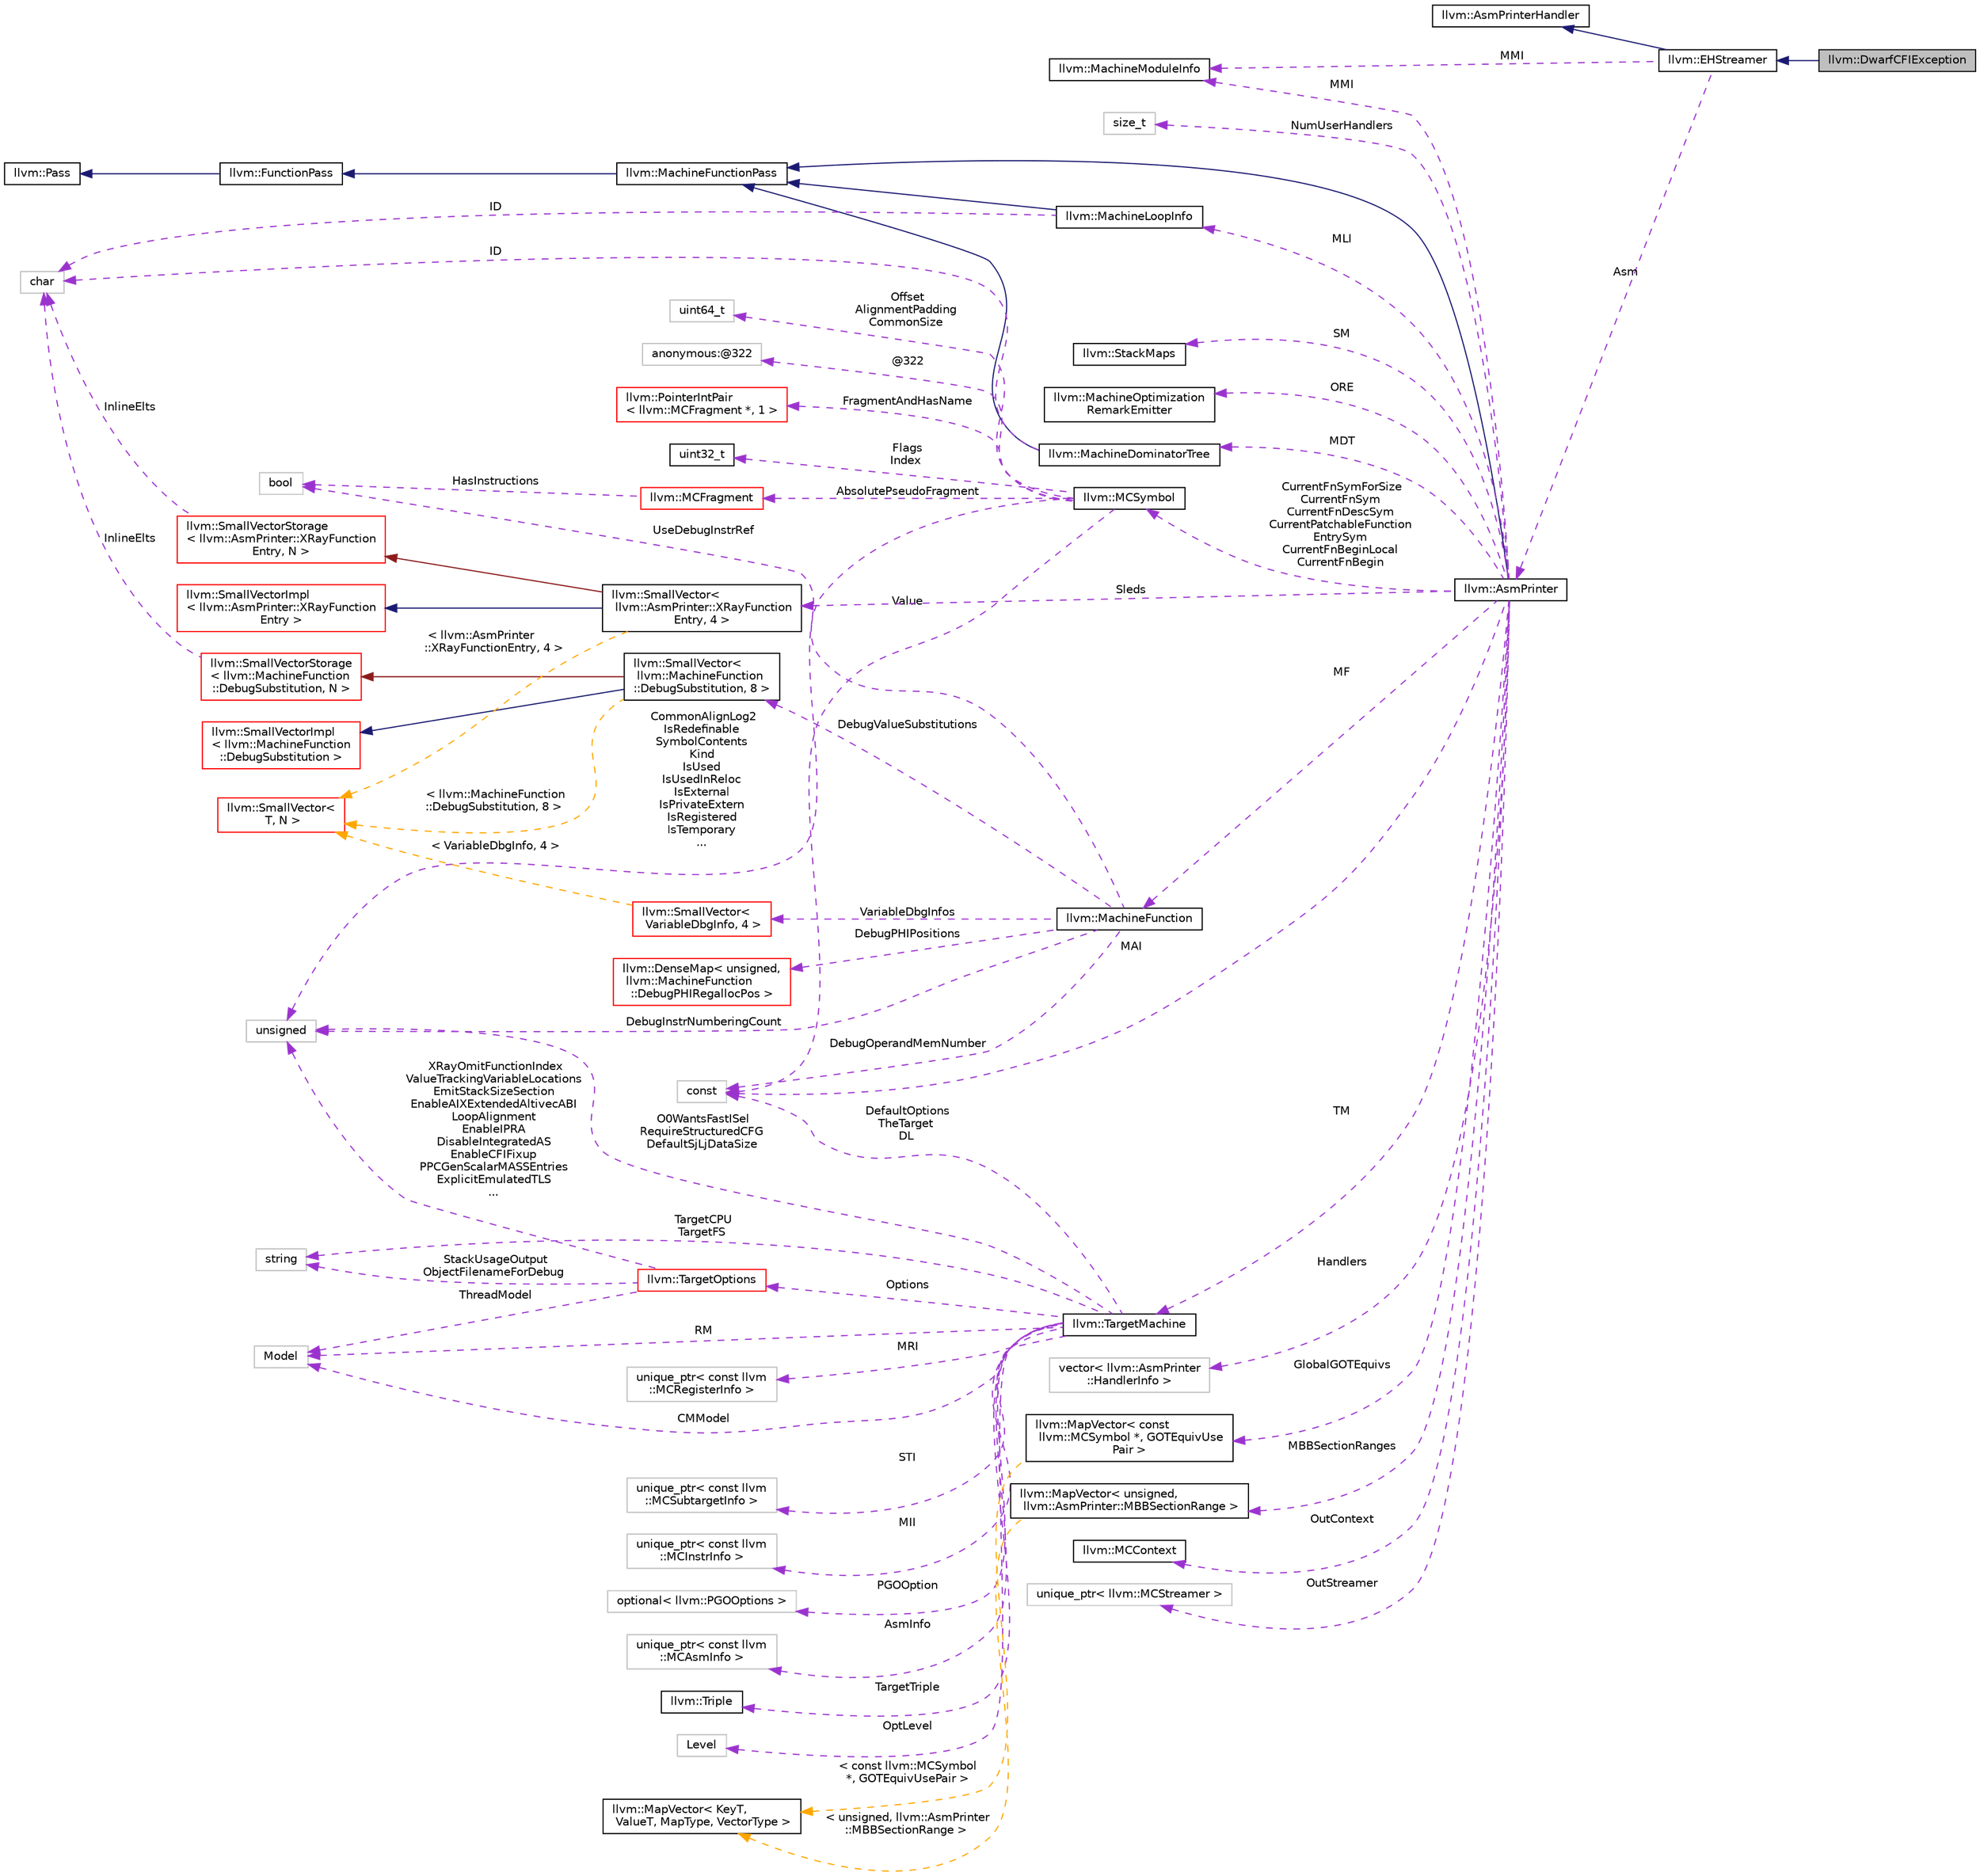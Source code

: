 digraph "llvm::DwarfCFIException"
{
 // LATEX_PDF_SIZE
  bgcolor="transparent";
  edge [fontname="Helvetica",fontsize="10",labelfontname="Helvetica",labelfontsize="10"];
  node [fontname="Helvetica",fontsize="10",shape=record];
  rankdir="LR";
  Node1 [label="llvm::DwarfCFIException",height=0.2,width=0.4,color="black", fillcolor="grey75", style="filled", fontcolor="black",tooltip=" "];
  Node2 -> Node1 [dir="back",color="midnightblue",fontsize="10",style="solid",fontname="Helvetica"];
  Node2 [label="llvm::EHStreamer",height=0.2,width=0.4,color="black",URL="$classllvm_1_1EHStreamer.html",tooltip="Emits exception handling directives."];
  Node3 -> Node2 [dir="back",color="midnightblue",fontsize="10",style="solid",fontname="Helvetica"];
  Node3 [label="llvm::AsmPrinterHandler",height=0.2,width=0.4,color="black",URL="$classllvm_1_1AsmPrinterHandler.html",tooltip="Collects and handles AsmPrinter objects required to build debug or EH information."];
  Node4 -> Node2 [dir="back",color="darkorchid3",fontsize="10",style="dashed",label=" MMI" ,fontname="Helvetica"];
  Node4 [label="llvm::MachineModuleInfo",height=0.2,width=0.4,color="black",URL="$classllvm_1_1MachineModuleInfo.html",tooltip="This class contains meta information specific to a module."];
  Node5 -> Node2 [dir="back",color="darkorchid3",fontsize="10",style="dashed",label=" Asm" ,fontname="Helvetica"];
  Node5 [label="llvm::AsmPrinter",height=0.2,width=0.4,color="black",URL="$classllvm_1_1AsmPrinter.html",tooltip="This class is intended to be used as a driving class for all asm writers."];
  Node6 -> Node5 [dir="back",color="midnightblue",fontsize="10",style="solid",fontname="Helvetica"];
  Node6 [label="llvm::MachineFunctionPass",height=0.2,width=0.4,color="black",URL="$classllvm_1_1MachineFunctionPass.html",tooltip="MachineFunctionPass - This class adapts the FunctionPass interface to allow convenient creation of pa..."];
  Node7 -> Node6 [dir="back",color="midnightblue",fontsize="10",style="solid",fontname="Helvetica"];
  Node7 [label="llvm::FunctionPass",height=0.2,width=0.4,color="black",URL="$classllvm_1_1FunctionPass.html",tooltip="FunctionPass class - This class is used to implement most global optimizations."];
  Node8 -> Node7 [dir="back",color="midnightblue",fontsize="10",style="solid",fontname="Helvetica"];
  Node8 [label="llvm::Pass",height=0.2,width=0.4,color="black",URL="$classllvm_1_1Pass.html",tooltip="Pass interface - Implemented by all 'passes'."];
  Node9 -> Node5 [dir="back",color="darkorchid3",fontsize="10",style="dashed",label=" SM" ,fontname="Helvetica"];
  Node9 [label="llvm::StackMaps",height=0.2,width=0.4,color="black",URL="$classllvm_1_1StackMaps.html",tooltip=" "];
  Node10 -> Node5 [dir="back",color="darkorchid3",fontsize="10",style="dashed",label=" ORE" ,fontname="Helvetica"];
  Node10 [label="llvm::MachineOptimization\lRemarkEmitter",height=0.2,width=0.4,color="black",URL="$classllvm_1_1MachineOptimizationRemarkEmitter.html",tooltip="The optimization diagnostic interface."];
  Node11 -> Node5 [dir="back",color="darkorchid3",fontsize="10",style="dashed",label=" MLI" ,fontname="Helvetica"];
  Node11 [label="llvm::MachineLoopInfo",height=0.2,width=0.4,color="black",URL="$classllvm_1_1MachineLoopInfo.html",tooltip=" "];
  Node6 -> Node11 [dir="back",color="midnightblue",fontsize="10",style="solid",fontname="Helvetica"];
  Node12 -> Node11 [dir="back",color="darkorchid3",fontsize="10",style="dashed",label=" ID" ,fontname="Helvetica"];
  Node12 [label="char",height=0.2,width=0.4,color="grey75",tooltip=" "];
  Node13 -> Node5 [dir="back",color="darkorchid3",fontsize="10",style="dashed",label=" MF" ,fontname="Helvetica"];
  Node13 [label="llvm::MachineFunction",height=0.2,width=0.4,color="black",URL="$classllvm_1_1MachineFunction.html",tooltip=" "];
  Node14 -> Node13 [dir="back",color="darkorchid3",fontsize="10",style="dashed",label=" DebugValueSubstitutions" ,fontname="Helvetica"];
  Node14 [label="llvm::SmallVector\<\l llvm::MachineFunction\l::DebugSubstitution, 8 \>",height=0.2,width=0.4,color="black",URL="$classllvm_1_1SmallVector.html",tooltip=" "];
  Node15 -> Node14 [dir="back",color="midnightblue",fontsize="10",style="solid",fontname="Helvetica"];
  Node15 [label="llvm::SmallVectorImpl\l\< llvm::MachineFunction\l::DebugSubstitution \>",height=0.2,width=0.4,color="red",URL="$classllvm_1_1SmallVectorImpl.html",tooltip=" "];
  Node17 -> Node14 [dir="back",color="firebrick4",fontsize="10",style="solid",fontname="Helvetica"];
  Node17 [label="llvm::SmallVectorStorage\l\< llvm::MachineFunction\l::DebugSubstitution, N \>",height=0.2,width=0.4,color="red",URL="$structllvm_1_1SmallVectorStorage.html",tooltip=" "];
  Node12 -> Node17 [dir="back",color="darkorchid3",fontsize="10",style="dashed",label=" InlineElts" ,fontname="Helvetica"];
  Node19 -> Node14 [dir="back",color="orange",fontsize="10",style="dashed",label=" \< llvm::MachineFunction\l::DebugSubstitution, 8 \>" ,fontname="Helvetica"];
  Node19 [label="llvm::SmallVector\<\l T, N \>",height=0.2,width=0.4,color="red",URL="$classllvm_1_1SmallVector.html",tooltip="This is a 'vector' (really, a variable-sized array), optimized for the case when the array is small."];
  Node21 -> Node13 [dir="back",color="darkorchid3",fontsize="10",style="dashed",label=" DebugPHIPositions" ,fontname="Helvetica"];
  Node21 [label="llvm::DenseMap\< unsigned,\l llvm::MachineFunction\l::DebugPHIRegallocPos \>",height=0.2,width=0.4,color="red",URL="$classllvm_1_1DenseMap.html",tooltip=" "];
  Node27 -> Node13 [dir="back",color="darkorchid3",fontsize="10",style="dashed",label=" UseDebugInstrRef" ,fontname="Helvetica"];
  Node27 [label="bool",height=0.2,width=0.4,color="grey75",tooltip=" "];
  Node28 -> Node13 [dir="back",color="darkorchid3",fontsize="10",style="dashed",label=" DebugOperandMemNumber" ,fontname="Helvetica"];
  Node28 [label="const",height=0.2,width=0.4,color="grey75",tooltip=" "];
  Node29 -> Node13 [dir="back",color="darkorchid3",fontsize="10",style="dashed",label=" DebugInstrNumberingCount" ,fontname="Helvetica"];
  Node29 [label="unsigned",height=0.2,width=0.4,color="grey75",tooltip=" "];
  Node30 -> Node13 [dir="back",color="darkorchid3",fontsize="10",style="dashed",label=" VariableDbgInfos" ,fontname="Helvetica"];
  Node30 [label="llvm::SmallVector\<\l VariableDbgInfo, 4 \>",height=0.2,width=0.4,color="red",URL="$classllvm_1_1SmallVector.html",tooltip=" "];
  Node19 -> Node30 [dir="back",color="orange",fontsize="10",style="dashed",label=" \< VariableDbgInfo, 4 \>" ,fontname="Helvetica"];
  Node33 -> Node5 [dir="back",color="darkorchid3",fontsize="10",style="dashed",label=" MDT" ,fontname="Helvetica"];
  Node33 [label="llvm::MachineDominatorTree",height=0.2,width=0.4,color="black",URL="$classllvm_1_1MachineDominatorTree.html",tooltip="DominatorTree Class - Concrete subclass of DominatorTreeBase that is used to compute a normal dominat..."];
  Node6 -> Node33 [dir="back",color="midnightblue",fontsize="10",style="solid",fontname="Helvetica"];
  Node12 -> Node33 [dir="back",color="darkorchid3",fontsize="10",style="dashed",label=" ID" ,fontname="Helvetica"];
  Node4 -> Node5 [dir="back",color="darkorchid3",fontsize="10",style="dashed",label=" MMI" ,fontname="Helvetica"];
  Node34 -> Node5 [dir="back",color="darkorchid3",fontsize="10",style="dashed",label=" TM" ,fontname="Helvetica"];
  Node34 [label="llvm::TargetMachine",height=0.2,width=0.4,color="black",URL="$classllvm_1_1TargetMachine.html",tooltip="Primary interface to the complete machine description for the target machine."];
  Node35 -> Node34 [dir="back",color="darkorchid3",fontsize="10",style="dashed",label=" Options" ,fontname="Helvetica"];
  Node35 [label="llvm::TargetOptions",height=0.2,width=0.4,color="red",URL="$classllvm_1_1TargetOptions.html",tooltip=" "];
  Node40 -> Node35 [dir="back",color="darkorchid3",fontsize="10",style="dashed",label=" ThreadModel" ,fontname="Helvetica"];
  Node40 [label="Model",height=0.2,width=0.4,color="grey75",tooltip=" "];
  Node51 -> Node35 [dir="back",color="darkorchid3",fontsize="10",style="dashed",label=" StackUsageOutput\nObjectFilenameForDebug" ,fontname="Helvetica"];
  Node51 [label="string",height=0.2,width=0.4,color="grey75",tooltip=" "];
  Node29 -> Node35 [dir="back",color="darkorchid3",fontsize="10",style="dashed",label=" XRayOmitFunctionIndex\nValueTrackingVariableLocations\nEmitStackSizeSection\nEnableAIXExtendedAltivecABI\nLoopAlignment\nEnableIPRA\nDisableIntegratedAS\nEnableCFIFixup\nPPCGenScalarMASSEntries\nExplicitEmulatedTLS\n..." ,fontname="Helvetica"];
  Node56 -> Node34 [dir="back",color="darkorchid3",fontsize="10",style="dashed",label=" MRI" ,fontname="Helvetica"];
  Node56 [label="unique_ptr\< const llvm\l::MCRegisterInfo \>",height=0.2,width=0.4,color="grey75",tooltip=" "];
  Node57 -> Node34 [dir="back",color="darkorchid3",fontsize="10",style="dashed",label=" STI" ,fontname="Helvetica"];
  Node57 [label="unique_ptr\< const llvm\l::MCSubtargetInfo \>",height=0.2,width=0.4,color="grey75",tooltip=" "];
  Node58 -> Node34 [dir="back",color="darkorchid3",fontsize="10",style="dashed",label=" MII" ,fontname="Helvetica"];
  Node58 [label="unique_ptr\< const llvm\l::MCInstrInfo \>",height=0.2,width=0.4,color="grey75",tooltip=" "];
  Node40 -> Node34 [dir="back",color="darkorchid3",fontsize="10",style="dashed",label=" RM" ,fontname="Helvetica"];
  Node59 -> Node34 [dir="back",color="darkorchid3",fontsize="10",style="dashed",label=" PGOOption" ,fontname="Helvetica"];
  Node59 [label="optional\< llvm::PGOOptions \>",height=0.2,width=0.4,color="grey75",tooltip=" "];
  Node60 -> Node34 [dir="back",color="darkorchid3",fontsize="10",style="dashed",label=" OptLevel" ,fontname="Helvetica"];
  Node60 [label="Level",height=0.2,width=0.4,color="grey75",tooltip=" "];
  Node51 -> Node34 [dir="back",color="darkorchid3",fontsize="10",style="dashed",label=" TargetCPU\nTargetFS" ,fontname="Helvetica"];
  Node61 -> Node34 [dir="back",color="darkorchid3",fontsize="10",style="dashed",label=" AsmInfo" ,fontname="Helvetica"];
  Node61 [label="unique_ptr\< const llvm\l::MCAsmInfo \>",height=0.2,width=0.4,color="grey75",tooltip=" "];
  Node40 -> Node34 [dir="back",color="darkorchid3",fontsize="10",style="dashed",label=" CMModel" ,fontname="Helvetica"];
  Node62 -> Node34 [dir="back",color="darkorchid3",fontsize="10",style="dashed",label=" TargetTriple" ,fontname="Helvetica"];
  Node62 [label="llvm::Triple",height=0.2,width=0.4,color="black",URL="$classllvm_1_1Triple.html",tooltip="Triple - Helper class for working with autoconf configuration names."];
  Node29 -> Node34 [dir="back",color="darkorchid3",fontsize="10",style="dashed",label=" O0WantsFastISel\nRequireStructuredCFG\nDefaultSjLjDataSize" ,fontname="Helvetica"];
  Node28 -> Node34 [dir="back",color="darkorchid3",fontsize="10",style="dashed",label=" DefaultOptions\nTheTarget\nDL" ,fontname="Helvetica"];
  Node63 -> Node5 [dir="back",color="darkorchid3",fontsize="10",style="dashed",label=" Sleds" ,fontname="Helvetica"];
  Node63 [label="llvm::SmallVector\<\l llvm::AsmPrinter::XRayFunction\lEntry, 4 \>",height=0.2,width=0.4,color="black",URL="$classllvm_1_1SmallVector.html",tooltip=" "];
  Node64 -> Node63 [dir="back",color="midnightblue",fontsize="10",style="solid",fontname="Helvetica"];
  Node64 [label="llvm::SmallVectorImpl\l\< llvm::AsmPrinter::XRayFunction\lEntry \>",height=0.2,width=0.4,color="red",URL="$classllvm_1_1SmallVectorImpl.html",tooltip=" "];
  Node65 -> Node63 [dir="back",color="firebrick4",fontsize="10",style="solid",fontname="Helvetica"];
  Node65 [label="llvm::SmallVectorStorage\l\< llvm::AsmPrinter::XRayFunction\lEntry, N \>",height=0.2,width=0.4,color="red",URL="$structllvm_1_1SmallVectorStorage.html",tooltip=" "];
  Node12 -> Node65 [dir="back",color="darkorchid3",fontsize="10",style="dashed",label=" InlineElts" ,fontname="Helvetica"];
  Node19 -> Node63 [dir="back",color="orange",fontsize="10",style="dashed",label=" \< llvm::AsmPrinter\l::XRayFunctionEntry, 4 \>" ,fontname="Helvetica"];
  Node66 -> Node5 [dir="back",color="darkorchid3",fontsize="10",style="dashed",label=" Handlers" ,fontname="Helvetica"];
  Node66 [label="vector\< llvm::AsmPrinter\l::HandlerInfo \>",height=0.2,width=0.4,color="grey75",tooltip=" "];
  Node67 -> Node5 [dir="back",color="darkorchid3",fontsize="10",style="dashed",label=" MBBSectionRanges" ,fontname="Helvetica"];
  Node67 [label="llvm::MapVector\< unsigned,\l llvm::AsmPrinter::MBBSectionRange \>",height=0.2,width=0.4,color="black",URL="$classllvm_1_1MapVector.html",tooltip=" "];
  Node68 -> Node67 [dir="back",color="orange",fontsize="10",style="dashed",label=" \< unsigned, llvm::AsmPrinter\l::MBBSectionRange \>" ,fontname="Helvetica"];
  Node68 [label="llvm::MapVector\< KeyT,\l ValueT, MapType, VectorType \>",height=0.2,width=0.4,color="black",URL="$classllvm_1_1MapVector.html",tooltip="This class implements a map that also provides access to all stored values in a deterministic order."];
  Node69 -> Node5 [dir="back",color="darkorchid3",fontsize="10",style="dashed",label=" CurrentFnSymForSize\nCurrentFnSym\nCurrentFnDescSym\nCurrentPatchableFunction\lEntrySym\nCurrentFnBeginLocal\nCurrentFnBegin" ,fontname="Helvetica"];
  Node69 [label="llvm::MCSymbol",height=0.2,width=0.4,color="black",URL="$classllvm_1_1MCSymbol.html",tooltip="MCSymbol - Instances of this class represent a symbol name in the MC file, and MCSymbols are created ..."];
  Node70 -> Node69 [dir="back",color="darkorchid3",fontsize="10",style="dashed",label=" Offset\nAlignmentPadding\nCommonSize" ,fontname="Helvetica"];
  Node70 [label="uint64_t",height=0.2,width=0.4,color="grey75",tooltip=" "];
  Node71 -> Node69 [dir="back",color="darkorchid3",fontsize="10",style="dashed",label=" @322" ,fontname="Helvetica"];
  Node71 [label="anonymous:@322",height=0.2,width=0.4,color="grey75",tooltip=" "];
  Node72 -> Node69 [dir="back",color="darkorchid3",fontsize="10",style="dashed",label=" AbsolutePseudoFragment" ,fontname="Helvetica"];
  Node72 [label="llvm::MCFragment",height=0.2,width=0.4,color="red",URL="$classllvm_1_1MCFragment.html",tooltip=" "];
  Node27 -> Node72 [dir="back",color="darkorchid3",fontsize="10",style="dashed",label=" HasInstructions" ,fontname="Helvetica"];
  Node86 -> Node69 [dir="back",color="darkorchid3",fontsize="10",style="dashed",label=" FragmentAndHasName" ,fontname="Helvetica"];
  Node86 [label="llvm::PointerIntPair\l\< llvm::MCFragment *, 1 \>",height=0.2,width=0.4,color="red",URL="$classllvm_1_1PointerIntPair.html",tooltip=" "];
  Node88 -> Node69 [dir="back",color="darkorchid3",fontsize="10",style="dashed",label=" Flags\nIndex" ,fontname="Helvetica"];
  Node88 [label="uint32_t",height=0.2,width=0.4,color="black",URL="$classuint32__t.html",tooltip=" "];
  Node28 -> Node69 [dir="back",color="darkorchid3",fontsize="10",style="dashed",label=" Value" ,fontname="Helvetica"];
  Node29 -> Node69 [dir="back",color="darkorchid3",fontsize="10",style="dashed",label=" CommonAlignLog2\nIsRedefinable\nSymbolContents\nKind\nIsUsed\nIsUsedInReloc\nIsExternal\nIsPrivateExtern\nIsRegistered\nIsTemporary\n..." ,fontname="Helvetica"];
  Node89 -> Node5 [dir="back",color="darkorchid3",fontsize="10",style="dashed",label=" OutContext" ,fontname="Helvetica"];
  Node89 [label="llvm::MCContext",height=0.2,width=0.4,color="black",URL="$classllvm_1_1MCContext.html",tooltip="Context object for machine code objects."];
  Node28 -> Node5 [dir="back",color="darkorchid3",fontsize="10",style="dashed",label=" MAI" ,fontname="Helvetica"];
  Node90 -> Node5 [dir="back",color="darkorchid3",fontsize="10",style="dashed",label=" OutStreamer" ,fontname="Helvetica"];
  Node90 [label="unique_ptr\< llvm::MCStreamer \>",height=0.2,width=0.4,color="grey75",tooltip=" "];
  Node91 -> Node5 [dir="back",color="darkorchid3",fontsize="10",style="dashed",label=" NumUserHandlers" ,fontname="Helvetica"];
  Node91 [label="size_t",height=0.2,width=0.4,color="grey75",tooltip=" "];
  Node92 -> Node5 [dir="back",color="darkorchid3",fontsize="10",style="dashed",label=" GlobalGOTEquivs" ,fontname="Helvetica"];
  Node92 [label="llvm::MapVector\< const\l llvm::MCSymbol *, GOTEquivUse\lPair \>",height=0.2,width=0.4,color="black",URL="$classllvm_1_1MapVector.html",tooltip=" "];
  Node68 -> Node92 [dir="back",color="orange",fontsize="10",style="dashed",label=" \< const llvm::MCSymbol\l *, GOTEquivUsePair \>" ,fontname="Helvetica"];
}
